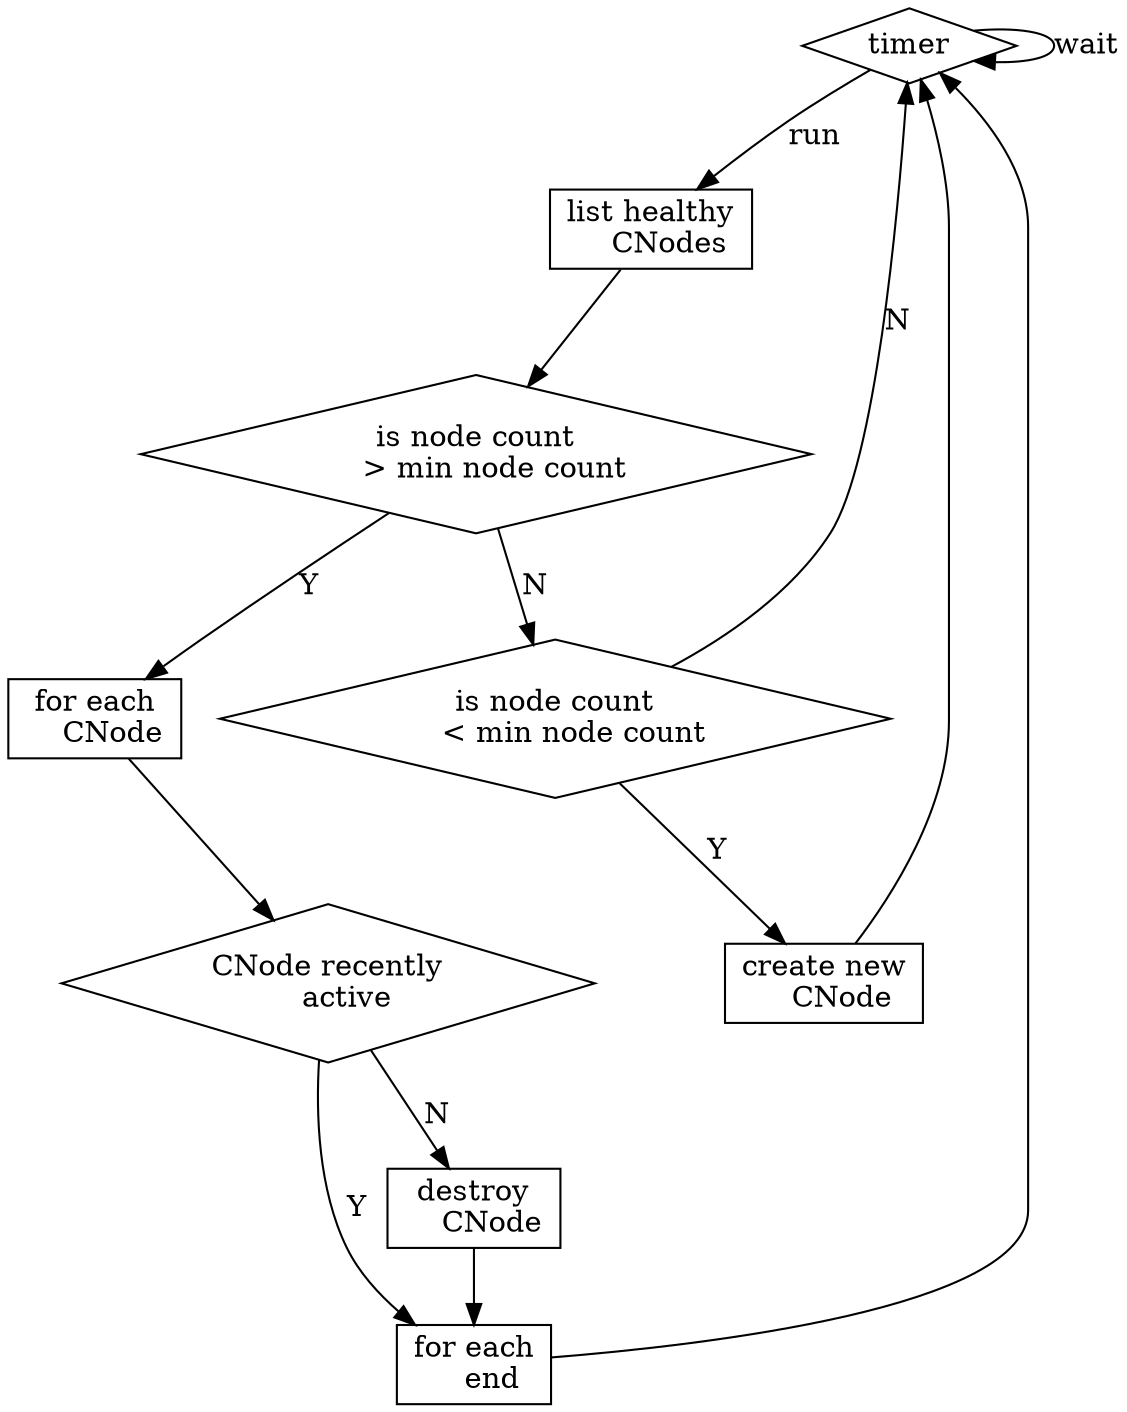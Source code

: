 digraph {
  
  timer[
    shape="diamond",
    label="timer"
  ]
  timer -> timer[label="wait"]
  timer -> list[label="run"]
  
  list[
    shape="box",
    label="list healthy
    CNodes"
  ]
  list -> sizebig
  
  sizebig[
    shape="diamond",
    label="is node count
    > min node count"
  ]
  sizebig -> foreach[label="Y"]
  sizebig -> sizesmall[label="N"]
  
  sizesmall[
    shape="diamond",
    label="is node count
    < min node count"
  ]
  sizesmall -> create[label="Y"]
  sizesmall -> timer[label="N"]

  create[
    shape="box",
    label="create new
    CNode"
  ]
  create -> timer
  
  foreach[
    shape="box",
    label="for each
    CNode"
  ]
  foreach -> active

  active[
    shape="diamond",
    label="CNode recently
    active"
  ]
  active -> forend[label="Y"]
  active -> destroy[label="N"]
  
  forend[
    shape="box",
    label="for each
    end"
  ]
  forend -> timer
  
  destroy[
    shape="box",
    label="destroy
    CNode"
  ]
  destroy -> forend

}

